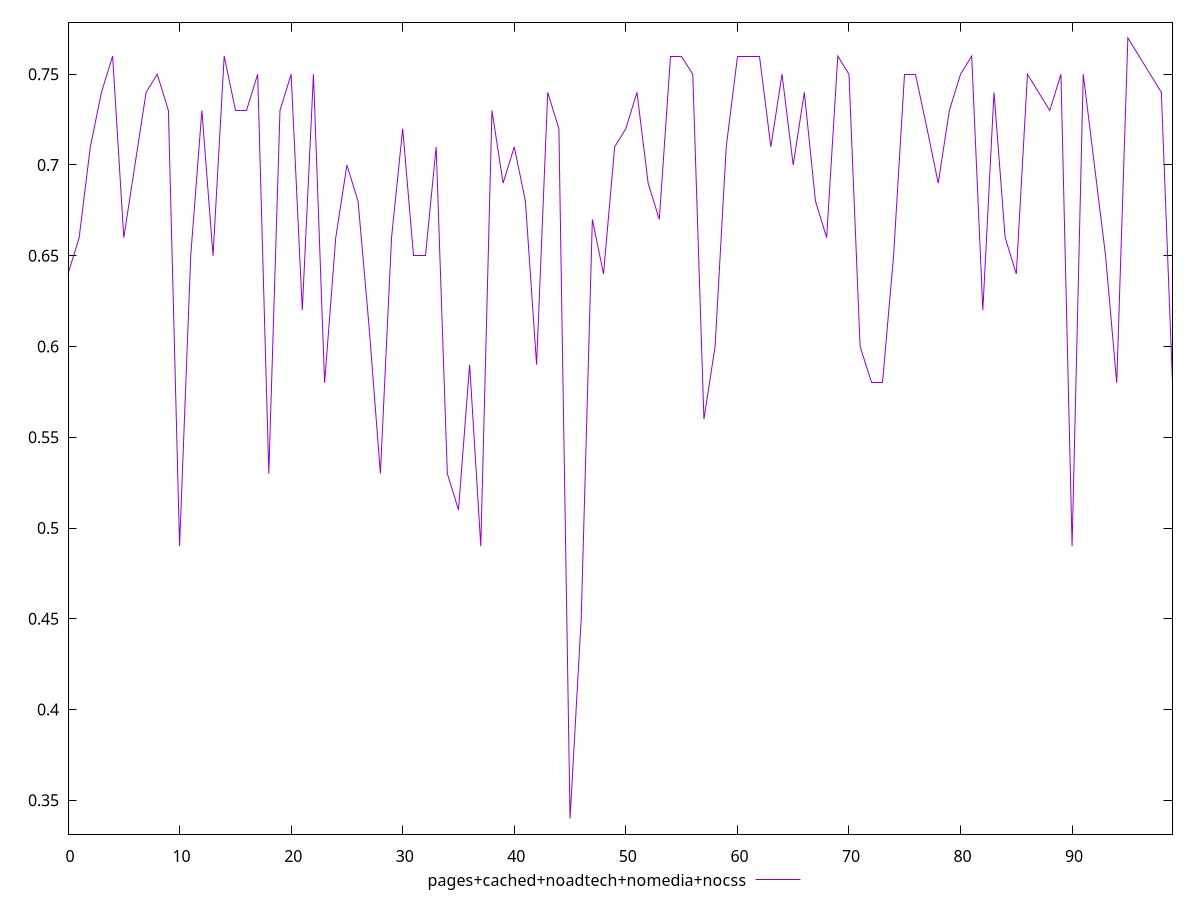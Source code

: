 reset

$pagesCachedNoadtechNomediaNocss <<EOF
0 0.64
1 0.66
2 0.71
3 0.74
4 0.76
5 0.66
6 0.7
7 0.74
8 0.75
9 0.73
10 0.49
11 0.65
12 0.73
13 0.65
14 0.76
15 0.73
16 0.73
17 0.75
18 0.53
19 0.73
20 0.75
21 0.62
22 0.75
23 0.58
24 0.66
25 0.7
26 0.68
27 0.61
28 0.53
29 0.66
30 0.72
31 0.65
32 0.65
33 0.71
34 0.53
35 0.51
36 0.59
37 0.49
38 0.73
39 0.69
40 0.71
41 0.68
42 0.59
43 0.74
44 0.72
45 0.34
46 0.45
47 0.67
48 0.64
49 0.71
50 0.72
51 0.74
52 0.69
53 0.67
54 0.76
55 0.76
56 0.75
57 0.56
58 0.6
59 0.71
60 0.76
61 0.76
62 0.76
63 0.71
64 0.75
65 0.7
66 0.74
67 0.68
68 0.66
69 0.76
70 0.75
71 0.6
72 0.58
73 0.58
74 0.65
75 0.75
76 0.75
77 0.72
78 0.69
79 0.73
80 0.75
81 0.76
82 0.62
83 0.74
84 0.66
85 0.64
86 0.75
87 0.74
88 0.73
89 0.75
90 0.49
91 0.75
92 0.7
93 0.65
94 0.58
95 0.77
96 0.76
97 0.75
98 0.74
99 0.58
EOF

set key outside below
set xrange [0:99]
set yrange [0.33140000000000003:0.7786000000000001]
set trange [0.33140000000000003:0.7786000000000001]
set terminal svg size 640, 500 enhanced background rgb 'white'
set output "report_00015_2021-02-09T16-11-33.973Z/meta/score/comparison/line/4_vs_5.svg"

plot $pagesCachedNoadtechNomediaNocss title "pages+cached+noadtech+nomedia+nocss" with line

reset
